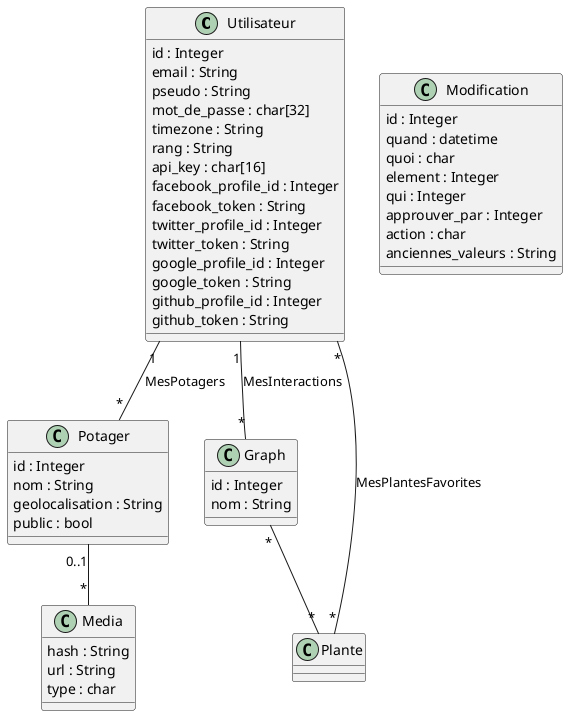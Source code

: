 @startuml Communaute
class Utilisateur {
    id : Integer
    email : String
    pseudo : String
    'SHA256 du mot de passe
    mot_de_passe : char[32]
    'Par exemple : "Europe/Paris", https://en.wikipedia.org/wiki/List_of_tz_database_time_zones
    timezone : String
    /'Rangs qui définit les droits des utilisateurs
        "A" : administrateur
        "E" : peut valider une espèce
        "L" : peut valider un lien
        "M" : peut valider un media
    '/
    rang : String
    ' Clé API au format GUID (https://fr.wikipedia.org/wiki/Globally_Unique_Identifier)
    api_key : char[16]
    'OAuth, les token ont des tailles variables
    'Twitter semble limiter à 50 charactères
    facebook_profile_id : Integer
    facebook_token : String
    twitter_profile_id : Integer
    twitter_token : String
    google_profile_id : Integer
    google_token : String
    github_profile_id : Integer
    github_token : String
}
class Potager {
    id : Integer
    nom : String
    /'coordonnées GPS + altitude ==> format à définir
      Pourrait être utile pour un futur service connecté à la météo (pluviométrie, ensoleillement, températures pour éviter gel, ...)
    '/
    geolocalisation : String
    'Si le potager est partagé avec les autres utilisateurs
    public : bool
}
class Media {
    'hash est une valeur unique (on évite les doublons en base de données)
    hash : String
    url : String
    /'
        P = photo
        R = référence
        L = lien
        V = vidéo
        B = boutique, c.a.d. où trouver le produit
    '/
    type : char
}
class Graph {
    id : Integer
    nom : String
}
class Modification {
    id : Integer
    quand : datetime
    'E = Espèce, M = Média, L = Lien
    quoi : char
    'ID de l'espèce/média/lien
    element : Integer
    'les champs suivants prennent les ID des utilisateurs
    qui : Integer
    approuver_par : Integer
    'C = création, M = modification, S = suppression
    action : char
    'associations clé-valeur au format JSON (ex : {"feuillage":"C", "ph":"N"} )
    anciennes_valeurs : String
}
' Relations
Potager "0..1" -- "*" Media
Utilisateur "1" -- "*" Potager : MesPotagers
Utilisateur "*" -- "*" Plante : MesPlantesFavorites
Utilisateur "1" -- "*" Graph : MesInteractions
Graph "*" -- "*" Plante
@enduml